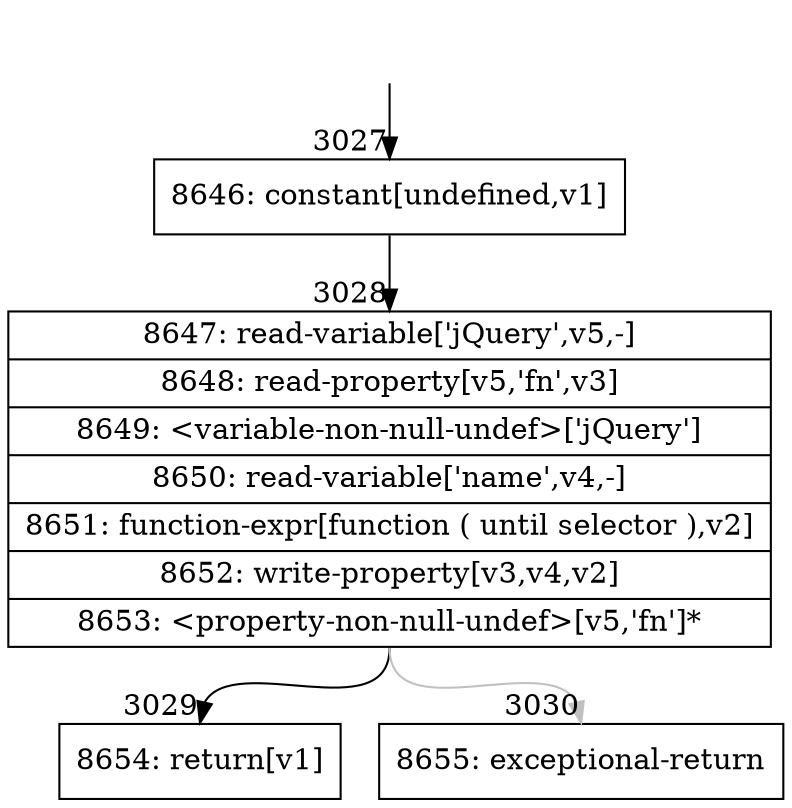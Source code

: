 digraph {
rankdir="TD"
BB_entry197[shape=none,label=""];
BB_entry197 -> BB3027 [tailport=s, headport=n, headlabel="    3027"]
BB3027 [shape=record label="{8646: constant[undefined,v1]}" ] 
BB3027 -> BB3028 [tailport=s, headport=n, headlabel="      3028"]
BB3028 [shape=record label="{8647: read-variable['jQuery',v5,-]|8648: read-property[v5,'fn',v3]|8649: \<variable-non-null-undef\>['jQuery']|8650: read-variable['name',v4,-]|8651: function-expr[function ( until selector ),v2]|8652: write-property[v3,v4,v2]|8653: \<property-non-null-undef\>[v5,'fn']*}" ] 
BB3028 -> BB3029 [tailport=s, headport=n, headlabel="      3029"]
BB3028 -> BB3030 [tailport=s, headport=n, color=gray, headlabel="      3030"]
BB3029 [shape=record label="{8654: return[v1]}" ] 
BB3030 [shape=record label="{8655: exceptional-return}" ] 
}
